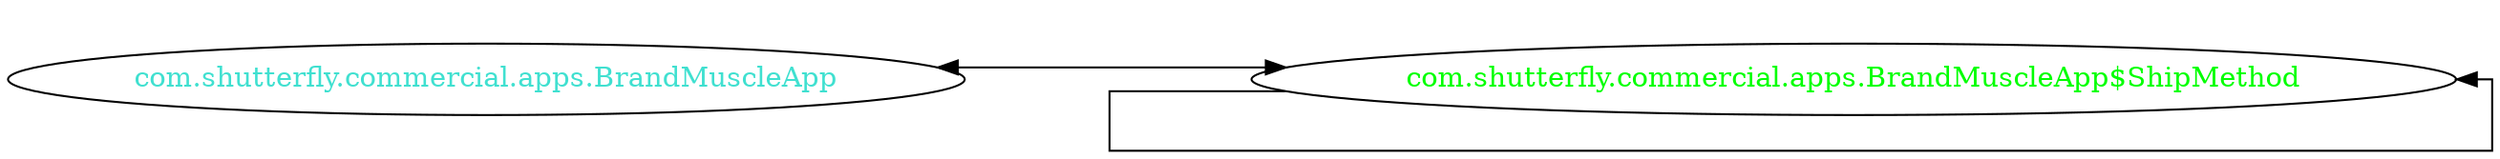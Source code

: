 digraph dependencyGraph {
 concentrate=true;
 ranksep="2.0";
 rankdir="LR"; 
 splines="ortho";
"com.shutterfly.commercial.apps.BrandMuscleApp$ShipMethod" [fontcolor="red"];
"com.shutterfly.commercial.apps.BrandMuscleApp$ShipMethod" [ fontcolor="green" ];
"com.shutterfly.commercial.apps.BrandMuscleApp$ShipMethod"->"com.shutterfly.commercial.apps.BrandMuscleApp$ShipMethod";
"com.shutterfly.commercial.apps.BrandMuscleApp" [ fontcolor="turquoise" ];
"com.shutterfly.commercial.apps.BrandMuscleApp"->"com.shutterfly.commercial.apps.BrandMuscleApp$ShipMethod" [dir=both];
}